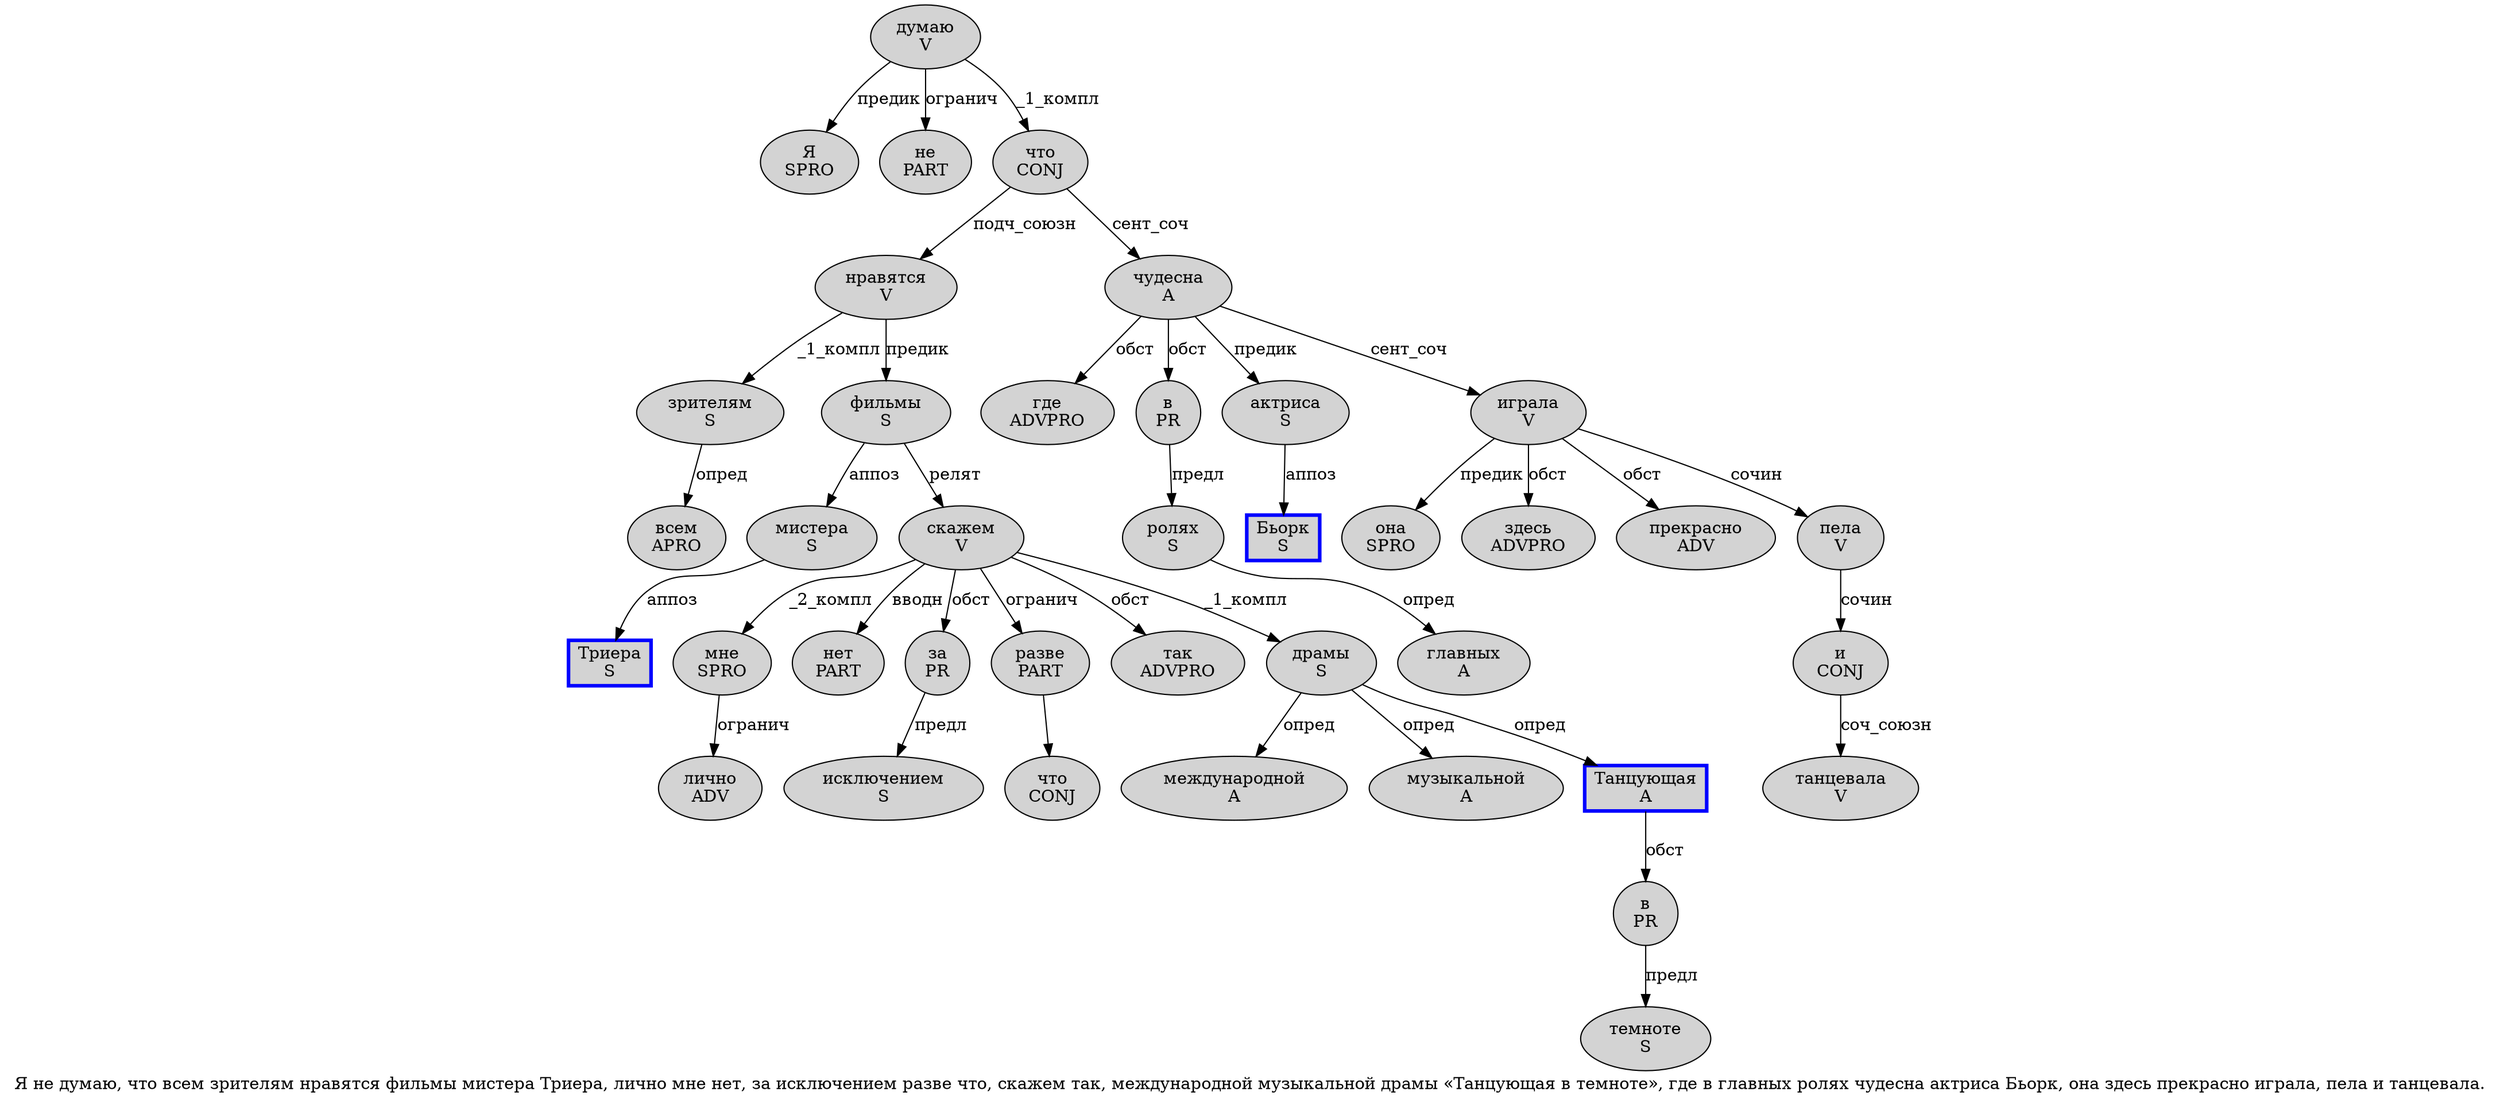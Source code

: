 digraph SENTENCE_1118 {
	graph [label="Я не думаю, что всем зрителям нравятся фильмы мистера Триера, лично мне нет, за исключением разве что, скажем так, международной музыкальной драмы «Танцующая в темноте», где в главных ролях чудесна актриса Бьорк, она здесь прекрасно играла, пела и танцевала."]
	node [style=filled]
		0 [label="Я
SPRO" color="" fillcolor=lightgray penwidth=1 shape=ellipse]
		1 [label="не
PART" color="" fillcolor=lightgray penwidth=1 shape=ellipse]
		2 [label="думаю
V" color="" fillcolor=lightgray penwidth=1 shape=ellipse]
		4 [label="что
CONJ" color="" fillcolor=lightgray penwidth=1 shape=ellipse]
		5 [label="всем
APRO" color="" fillcolor=lightgray penwidth=1 shape=ellipse]
		6 [label="зрителям
S" color="" fillcolor=lightgray penwidth=1 shape=ellipse]
		7 [label="нравятся
V" color="" fillcolor=lightgray penwidth=1 shape=ellipse]
		8 [label="фильмы
S" color="" fillcolor=lightgray penwidth=1 shape=ellipse]
		9 [label="мистера
S" color="" fillcolor=lightgray penwidth=1 shape=ellipse]
		10 [label="Триера
S" color=blue fillcolor=lightgray penwidth=3 shape=box]
		12 [label="лично
ADV" color="" fillcolor=lightgray penwidth=1 shape=ellipse]
		13 [label="мне
SPRO" color="" fillcolor=lightgray penwidth=1 shape=ellipse]
		14 [label="нет
PART" color="" fillcolor=lightgray penwidth=1 shape=ellipse]
		16 [label="за
PR" color="" fillcolor=lightgray penwidth=1 shape=ellipse]
		17 [label="исключением
S" color="" fillcolor=lightgray penwidth=1 shape=ellipse]
		18 [label="разве
PART" color="" fillcolor=lightgray penwidth=1 shape=ellipse]
		19 [label="что
CONJ" color="" fillcolor=lightgray penwidth=1 shape=ellipse]
		21 [label="скажем
V" color="" fillcolor=lightgray penwidth=1 shape=ellipse]
		22 [label="так
ADVPRO" color="" fillcolor=lightgray penwidth=1 shape=ellipse]
		24 [label="международной
A" color="" fillcolor=lightgray penwidth=1 shape=ellipse]
		25 [label="музыкальной
A" color="" fillcolor=lightgray penwidth=1 shape=ellipse]
		26 [label="драмы
S" color="" fillcolor=lightgray penwidth=1 shape=ellipse]
		28 [label="Танцующая
A" color=blue fillcolor=lightgray penwidth=3 shape=box]
		29 [label="в
PR" color="" fillcolor=lightgray penwidth=1 shape=ellipse]
		30 [label="темноте
S" color="" fillcolor=lightgray penwidth=1 shape=ellipse]
		33 [label="где
ADVPRO" color="" fillcolor=lightgray penwidth=1 shape=ellipse]
		34 [label="в
PR" color="" fillcolor=lightgray penwidth=1 shape=ellipse]
		35 [label="главных
A" color="" fillcolor=lightgray penwidth=1 shape=ellipse]
		36 [label="ролях
S" color="" fillcolor=lightgray penwidth=1 shape=ellipse]
		37 [label="чудесна
A" color="" fillcolor=lightgray penwidth=1 shape=ellipse]
		38 [label="актриса
S" color="" fillcolor=lightgray penwidth=1 shape=ellipse]
		39 [label="Бьорк
S" color=blue fillcolor=lightgray penwidth=3 shape=box]
		41 [label="она
SPRO" color="" fillcolor=lightgray penwidth=1 shape=ellipse]
		42 [label="здесь
ADVPRO" color="" fillcolor=lightgray penwidth=1 shape=ellipse]
		43 [label="прекрасно
ADV" color="" fillcolor=lightgray penwidth=1 shape=ellipse]
		44 [label="играла
V" color="" fillcolor=lightgray penwidth=1 shape=ellipse]
		46 [label="пела
V" color="" fillcolor=lightgray penwidth=1 shape=ellipse]
		47 [label="и
CONJ" color="" fillcolor=lightgray penwidth=1 shape=ellipse]
		48 [label="танцевала
V" color="" fillcolor=lightgray penwidth=1 shape=ellipse]
			8 -> 9 [label="аппоз"]
			8 -> 21 [label="релят"]
			26 -> 24 [label="опред"]
			26 -> 25 [label="опред"]
			26 -> 28 [label="опред"]
			37 -> 33 [label="обст"]
			37 -> 34 [label="обст"]
			37 -> 38 [label="предик"]
			37 -> 44 [label="сент_соч"]
			44 -> 41 [label="предик"]
			44 -> 42 [label="обст"]
			44 -> 43 [label="обст"]
			44 -> 46 [label="сочин"]
			13 -> 12 [label="огранич"]
			9 -> 10 [label="аппоз"]
			7 -> 6 [label="_1_компл"]
			7 -> 8 [label="предик"]
			4 -> 7 [label="подч_союзн"]
			4 -> 37 [label="сент_соч"]
			36 -> 35 [label="опред"]
			18 -> 19
			47 -> 48 [label="соч_союзн"]
			38 -> 39 [label="аппоз"]
			2 -> 0 [label="предик"]
			2 -> 1 [label="огранич"]
			2 -> 4 [label="_1_компл"]
			16 -> 17 [label="предл"]
			29 -> 30 [label="предл"]
			6 -> 5 [label="опред"]
			46 -> 47 [label="сочин"]
			21 -> 13 [label="_2_компл"]
			21 -> 14 [label="вводн"]
			21 -> 16 [label="обст"]
			21 -> 18 [label="огранич"]
			21 -> 22 [label="обст"]
			21 -> 26 [label="_1_компл"]
			34 -> 36 [label="предл"]
			28 -> 29 [label="обст"]
}